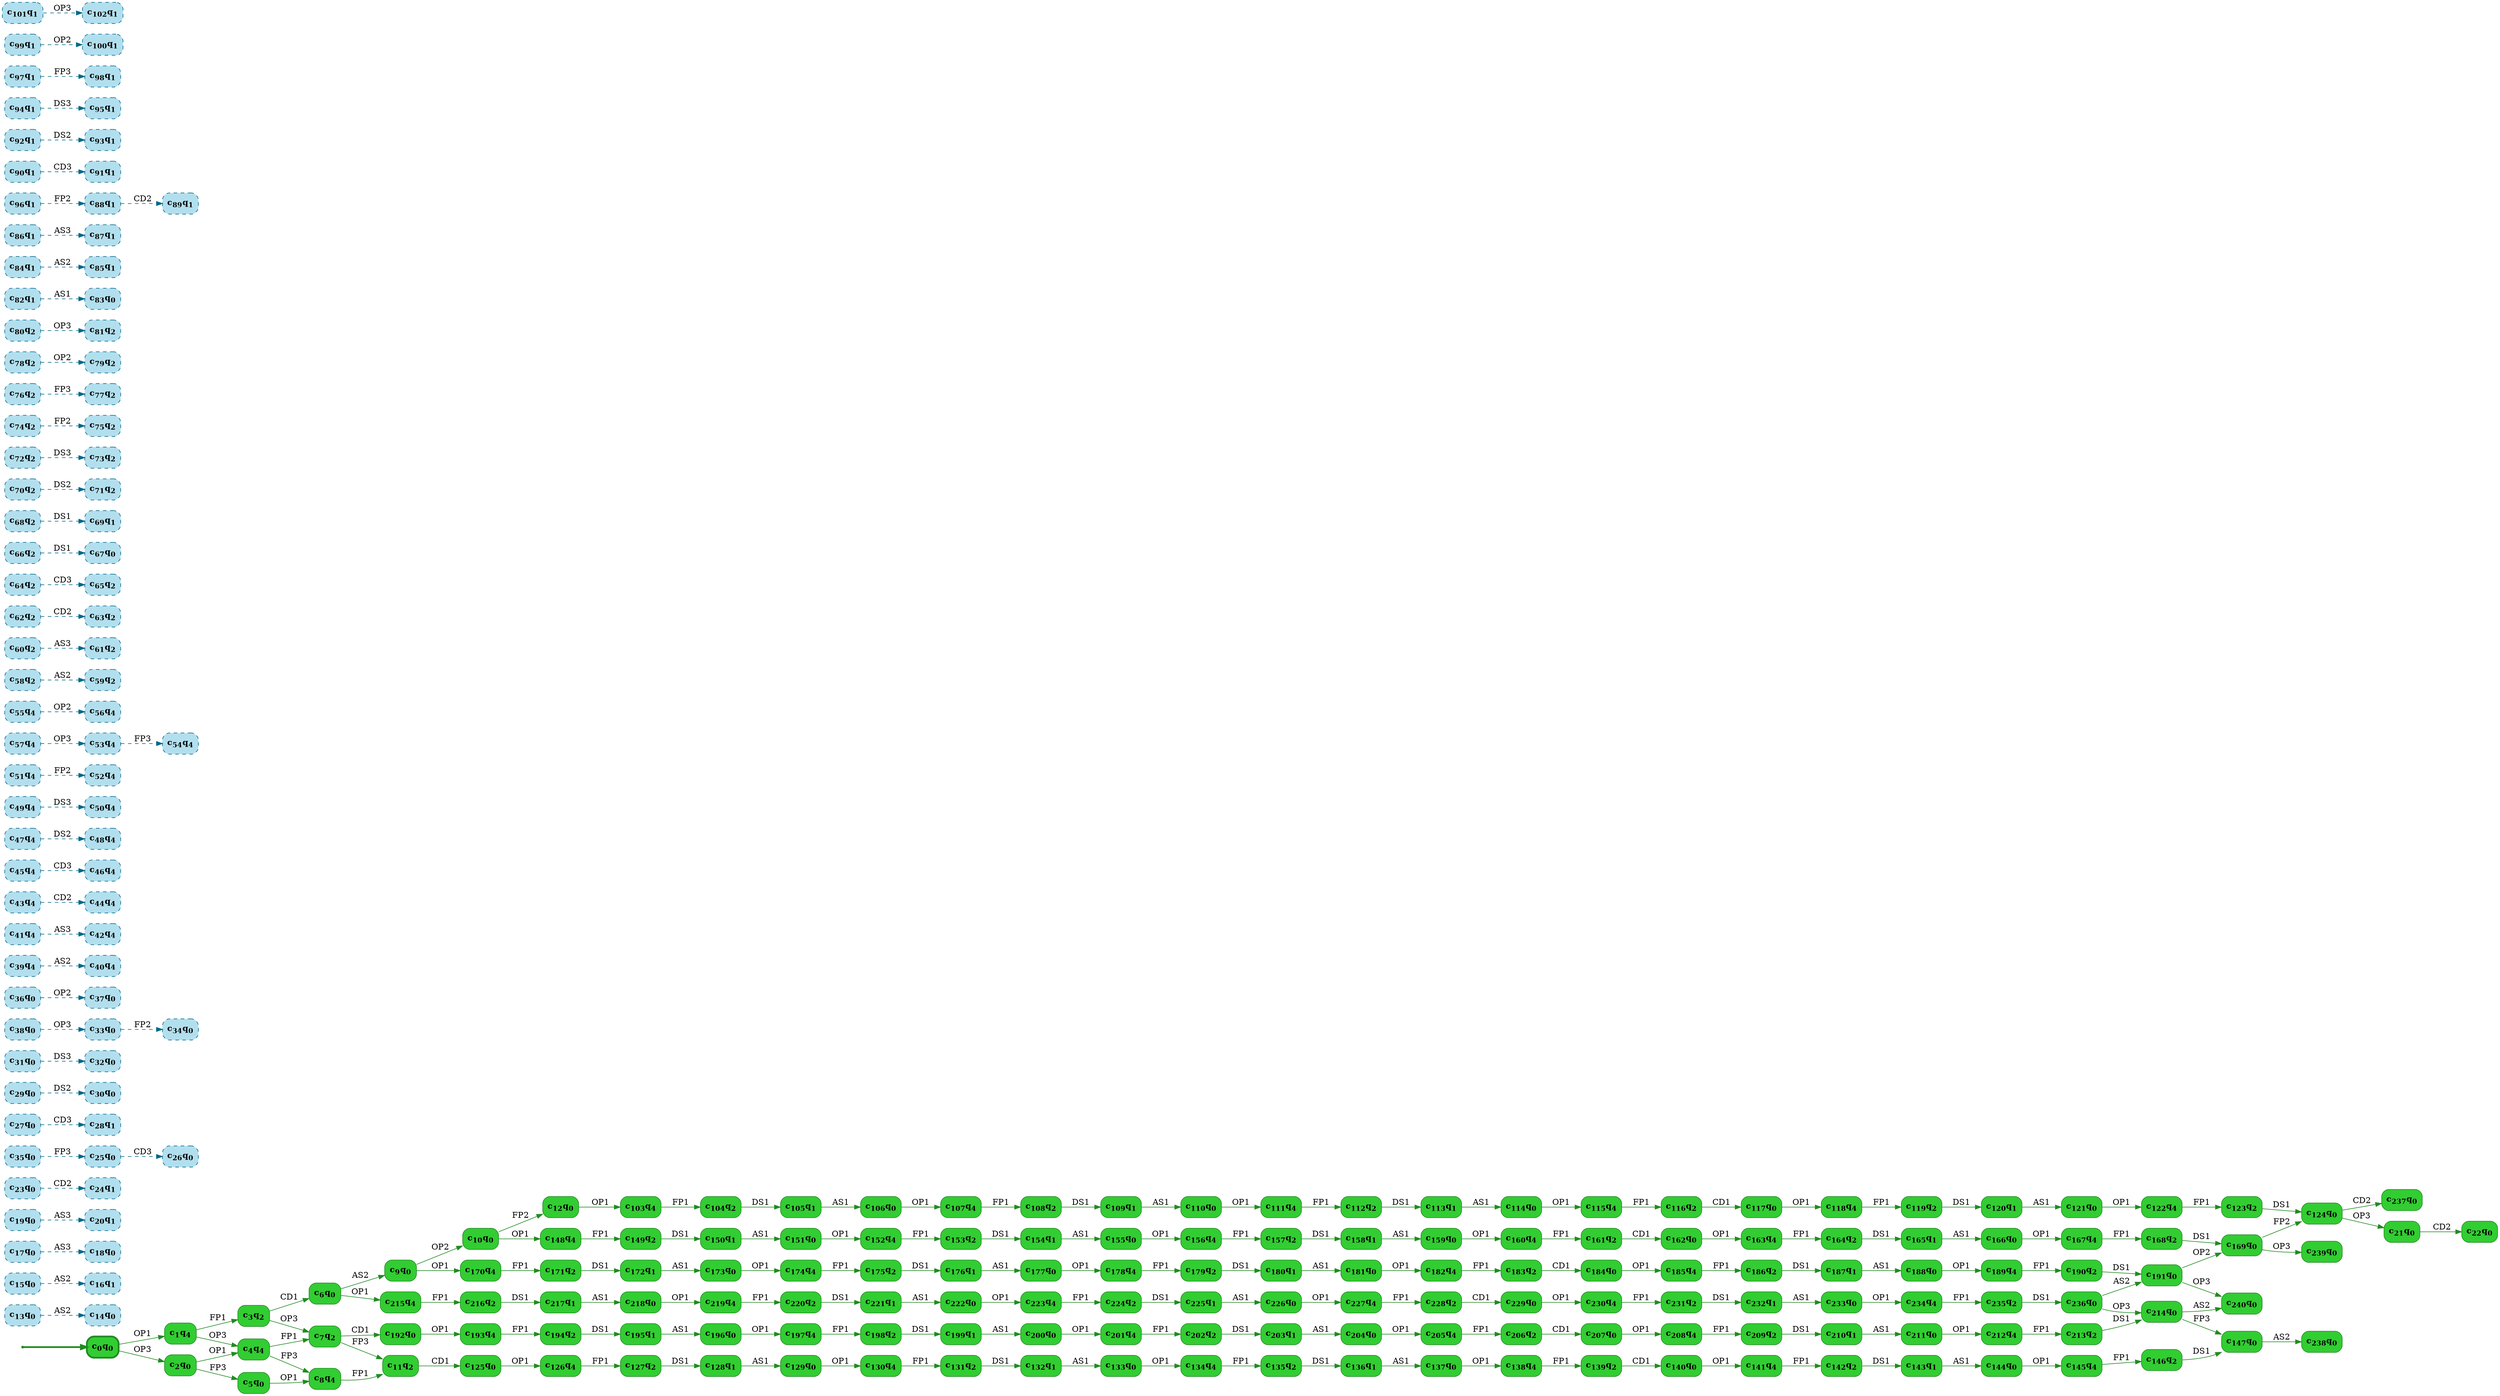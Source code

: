 digraph g {

	rankdir="LR"

	__invisible__[shape="point", color="forestgreen"]
	c0q0[label=<<b>c<sub>0</sub>q<sub>0</sub></b>>, shape="box", style="rounded, filled", fillcolor="limegreen", color="forestgreen", penwidth=3] // Initial
	c1q4[label=<<b>c<sub>1</sub>q<sub>4</sub></b>>, shape="box", style="rounded, filled", fillcolor="limegreen", color="forestgreen"]
	c3q2[label=<<b>c<sub>3</sub>q<sub>2</sub></b>>, shape="box", style="rounded, filled", fillcolor="limegreen", color="forestgreen"]
	c6q0[label=<<b>c<sub>6</sub>q<sub>0</sub></b>>, shape="box", style="rounded, filled", fillcolor="limegreen", color="forestgreen"]
	c9q0[label=<<b>c<sub>9</sub>q<sub>0</sub></b>>, shape="box", style="rounded, filled", fillcolor="limegreen", color="forestgreen"]
	c10q0[label=<<b>c<sub>10</sub>q<sub>0</sub></b>>, shape="box", style="rounded, filled", fillcolor="limegreen", color="forestgreen"]
	c12q0[label=<<b>c<sub>12</sub>q<sub>0</sub></b>>, shape="box", style="rounded, filled", fillcolor="limegreen", color="forestgreen"]
	c103q4[label=<<b>c<sub>103</sub>q<sub>4</sub></b>>, shape="box", style="rounded, filled", fillcolor="limegreen", color="forestgreen"]
	c104q2[label=<<b>c<sub>104</sub>q<sub>2</sub></b>>, shape="box", style="rounded, filled", fillcolor="limegreen", color="forestgreen"]
	c105q1[label=<<b>c<sub>105</sub>q<sub>1</sub></b>>, shape="box", style="rounded, filled", fillcolor="limegreen", color="forestgreen"]
	c106q0[label=<<b>c<sub>106</sub>q<sub>0</sub></b>>, shape="box", style="rounded, filled", fillcolor="limegreen", color="forestgreen"]
	c107q4[label=<<b>c<sub>107</sub>q<sub>4</sub></b>>, shape="box", style="rounded, filled", fillcolor="limegreen", color="forestgreen"]
	c108q2[label=<<b>c<sub>108</sub>q<sub>2</sub></b>>, shape="box", style="rounded, filled", fillcolor="limegreen", color="forestgreen"]
	c109q1[label=<<b>c<sub>109</sub>q<sub>1</sub></b>>, shape="box", style="rounded, filled", fillcolor="limegreen", color="forestgreen"]
	c110q0[label=<<b>c<sub>110</sub>q<sub>0</sub></b>>, shape="box", style="rounded, filled", fillcolor="limegreen", color="forestgreen"]
	c111q4[label=<<b>c<sub>111</sub>q<sub>4</sub></b>>, shape="box", style="rounded, filled", fillcolor="limegreen", color="forestgreen"]
	c112q2[label=<<b>c<sub>112</sub>q<sub>2</sub></b>>, shape="box", style="rounded, filled", fillcolor="limegreen", color="forestgreen"]
	c113q1[label=<<b>c<sub>113</sub>q<sub>1</sub></b>>, shape="box", style="rounded, filled", fillcolor="limegreen", color="forestgreen"]
	c114q0[label=<<b>c<sub>114</sub>q<sub>0</sub></b>>, shape="box", style="rounded, filled", fillcolor="limegreen", color="forestgreen"]
	c115q4[label=<<b>c<sub>115</sub>q<sub>4</sub></b>>, shape="box", style="rounded, filled", fillcolor="limegreen", color="forestgreen"]
	c116q2[label=<<b>c<sub>116</sub>q<sub>2</sub></b>>, shape="box", style="rounded, filled", fillcolor="limegreen", color="forestgreen"]
	c117q0[label=<<b>c<sub>117</sub>q<sub>0</sub></b>>, shape="box", style="rounded, filled", fillcolor="limegreen", color="forestgreen"]
	c118q4[label=<<b>c<sub>118</sub>q<sub>4</sub></b>>, shape="box", style="rounded, filled", fillcolor="limegreen", color="forestgreen"]
	c119q2[label=<<b>c<sub>119</sub>q<sub>2</sub></b>>, shape="box", style="rounded, filled", fillcolor="limegreen", color="forestgreen"]
	c120q1[label=<<b>c<sub>120</sub>q<sub>1</sub></b>>, shape="box", style="rounded, filled", fillcolor="limegreen", color="forestgreen"]
	c121q0[label=<<b>c<sub>121</sub>q<sub>0</sub></b>>, shape="box", style="rounded, filled", fillcolor="limegreen", color="forestgreen"]
	c122q4[label=<<b>c<sub>122</sub>q<sub>4</sub></b>>, shape="box", style="rounded, filled", fillcolor="limegreen", color="forestgreen"]
	c123q2[label=<<b>c<sub>123</sub>q<sub>2</sub></b>>, shape="box", style="rounded, filled", fillcolor="limegreen", color="forestgreen"]
	c124q0[label=<<b>c<sub>124</sub>q<sub>0</sub></b>>, shape="box", style="rounded, filled", fillcolor="limegreen", color="forestgreen"]
	c237q0[label=<<b>c<sub>237</sub>q<sub>0</sub></b>>, shape="box", style="rounded, filled", fillcolor="limegreen", color="forestgreen"]
	c21q0[label=<<b>c<sub>21</sub>q<sub>0</sub></b>>, shape="box", style="rounded, filled", fillcolor="limegreen", color="forestgreen"]
	c22q0[label=<<b>c<sub>22</sub>q<sub>0</sub></b>>, shape="box", style="rounded, filled", fillcolor="limegreen", color="forestgreen"]
	c148q4[label=<<b>c<sub>148</sub>q<sub>4</sub></b>>, shape="box", style="rounded, filled", fillcolor="limegreen", color="forestgreen"]
	c149q2[label=<<b>c<sub>149</sub>q<sub>2</sub></b>>, shape="box", style="rounded, filled", fillcolor="limegreen", color="forestgreen"]
	c150q1[label=<<b>c<sub>150</sub>q<sub>1</sub></b>>, shape="box", style="rounded, filled", fillcolor="limegreen", color="forestgreen"]
	c151q0[label=<<b>c<sub>151</sub>q<sub>0</sub></b>>, shape="box", style="rounded, filled", fillcolor="limegreen", color="forestgreen"]
	c152q4[label=<<b>c<sub>152</sub>q<sub>4</sub></b>>, shape="box", style="rounded, filled", fillcolor="limegreen", color="forestgreen"]
	c153q2[label=<<b>c<sub>153</sub>q<sub>2</sub></b>>, shape="box", style="rounded, filled", fillcolor="limegreen", color="forestgreen"]
	c154q1[label=<<b>c<sub>154</sub>q<sub>1</sub></b>>, shape="box", style="rounded, filled", fillcolor="limegreen", color="forestgreen"]
	c155q0[label=<<b>c<sub>155</sub>q<sub>0</sub></b>>, shape="box", style="rounded, filled", fillcolor="limegreen", color="forestgreen"]
	c156q4[label=<<b>c<sub>156</sub>q<sub>4</sub></b>>, shape="box", style="rounded, filled", fillcolor="limegreen", color="forestgreen"]
	c157q2[label=<<b>c<sub>157</sub>q<sub>2</sub></b>>, shape="box", style="rounded, filled", fillcolor="limegreen", color="forestgreen"]
	c158q1[label=<<b>c<sub>158</sub>q<sub>1</sub></b>>, shape="box", style="rounded, filled", fillcolor="limegreen", color="forestgreen"]
	c159q0[label=<<b>c<sub>159</sub>q<sub>0</sub></b>>, shape="box", style="rounded, filled", fillcolor="limegreen", color="forestgreen"]
	c160q4[label=<<b>c<sub>160</sub>q<sub>4</sub></b>>, shape="box", style="rounded, filled", fillcolor="limegreen", color="forestgreen"]
	c161q2[label=<<b>c<sub>161</sub>q<sub>2</sub></b>>, shape="box", style="rounded, filled", fillcolor="limegreen", color="forestgreen"]
	c162q0[label=<<b>c<sub>162</sub>q<sub>0</sub></b>>, shape="box", style="rounded, filled", fillcolor="limegreen", color="forestgreen"]
	c163q4[label=<<b>c<sub>163</sub>q<sub>4</sub></b>>, shape="box", style="rounded, filled", fillcolor="limegreen", color="forestgreen"]
	c164q2[label=<<b>c<sub>164</sub>q<sub>2</sub></b>>, shape="box", style="rounded, filled", fillcolor="limegreen", color="forestgreen"]
	c165q1[label=<<b>c<sub>165</sub>q<sub>1</sub></b>>, shape="box", style="rounded, filled", fillcolor="limegreen", color="forestgreen"]
	c166q0[label=<<b>c<sub>166</sub>q<sub>0</sub></b>>, shape="box", style="rounded, filled", fillcolor="limegreen", color="forestgreen"]
	c167q4[label=<<b>c<sub>167</sub>q<sub>4</sub></b>>, shape="box", style="rounded, filled", fillcolor="limegreen", color="forestgreen"]
	c168q2[label=<<b>c<sub>168</sub>q<sub>2</sub></b>>, shape="box", style="rounded, filled", fillcolor="limegreen", color="forestgreen"]
	c169q0[label=<<b>c<sub>169</sub>q<sub>0</sub></b>>, shape="box", style="rounded, filled", fillcolor="limegreen", color="forestgreen"]
	c239q0[label=<<b>c<sub>239</sub>q<sub>0</sub></b>>, shape="box", style="rounded, filled", fillcolor="limegreen", color="forestgreen"]
	c170q4[label=<<b>c<sub>170</sub>q<sub>4</sub></b>>, shape="box", style="rounded, filled", fillcolor="limegreen", color="forestgreen"]
	c171q2[label=<<b>c<sub>171</sub>q<sub>2</sub></b>>, shape="box", style="rounded, filled", fillcolor="limegreen", color="forestgreen"]
	c172q1[label=<<b>c<sub>172</sub>q<sub>1</sub></b>>, shape="box", style="rounded, filled", fillcolor="limegreen", color="forestgreen"]
	c173q0[label=<<b>c<sub>173</sub>q<sub>0</sub></b>>, shape="box", style="rounded, filled", fillcolor="limegreen", color="forestgreen"]
	c174q4[label=<<b>c<sub>174</sub>q<sub>4</sub></b>>, shape="box", style="rounded, filled", fillcolor="limegreen", color="forestgreen"]
	c175q2[label=<<b>c<sub>175</sub>q<sub>2</sub></b>>, shape="box", style="rounded, filled", fillcolor="limegreen", color="forestgreen"]
	c176q1[label=<<b>c<sub>176</sub>q<sub>1</sub></b>>, shape="box", style="rounded, filled", fillcolor="limegreen", color="forestgreen"]
	c177q0[label=<<b>c<sub>177</sub>q<sub>0</sub></b>>, shape="box", style="rounded, filled", fillcolor="limegreen", color="forestgreen"]
	c178q4[label=<<b>c<sub>178</sub>q<sub>4</sub></b>>, shape="box", style="rounded, filled", fillcolor="limegreen", color="forestgreen"]
	c179q2[label=<<b>c<sub>179</sub>q<sub>2</sub></b>>, shape="box", style="rounded, filled", fillcolor="limegreen", color="forestgreen"]
	c180q1[label=<<b>c<sub>180</sub>q<sub>1</sub></b>>, shape="box", style="rounded, filled", fillcolor="limegreen", color="forestgreen"]
	c181q0[label=<<b>c<sub>181</sub>q<sub>0</sub></b>>, shape="box", style="rounded, filled", fillcolor="limegreen", color="forestgreen"]
	c182q4[label=<<b>c<sub>182</sub>q<sub>4</sub></b>>, shape="box", style="rounded, filled", fillcolor="limegreen", color="forestgreen"]
	c183q2[label=<<b>c<sub>183</sub>q<sub>2</sub></b>>, shape="box", style="rounded, filled", fillcolor="limegreen", color="forestgreen"]
	c184q0[label=<<b>c<sub>184</sub>q<sub>0</sub></b>>, shape="box", style="rounded, filled", fillcolor="limegreen", color="forestgreen"]
	c185q4[label=<<b>c<sub>185</sub>q<sub>4</sub></b>>, shape="box", style="rounded, filled", fillcolor="limegreen", color="forestgreen"]
	c186q2[label=<<b>c<sub>186</sub>q<sub>2</sub></b>>, shape="box", style="rounded, filled", fillcolor="limegreen", color="forestgreen"]
	c187q1[label=<<b>c<sub>187</sub>q<sub>1</sub></b>>, shape="box", style="rounded, filled", fillcolor="limegreen", color="forestgreen"]
	c188q0[label=<<b>c<sub>188</sub>q<sub>0</sub></b>>, shape="box", style="rounded, filled", fillcolor="limegreen", color="forestgreen"]
	c189q4[label=<<b>c<sub>189</sub>q<sub>4</sub></b>>, shape="box", style="rounded, filled", fillcolor="limegreen", color="forestgreen"]
	c190q2[label=<<b>c<sub>190</sub>q<sub>2</sub></b>>, shape="box", style="rounded, filled", fillcolor="limegreen", color="forestgreen"]
	c191q0[label=<<b>c<sub>191</sub>q<sub>0</sub></b>>, shape="box", style="rounded, filled", fillcolor="limegreen", color="forestgreen"]
	c240q0[label=<<b>c<sub>240</sub>q<sub>0</sub></b>>, shape="box", style="rounded, filled", fillcolor="limegreen", color="forestgreen"]
	c215q4[label=<<b>c<sub>215</sub>q<sub>4</sub></b>>, shape="box", style="rounded, filled", fillcolor="limegreen", color="forestgreen"]
	c216q2[label=<<b>c<sub>216</sub>q<sub>2</sub></b>>, shape="box", style="rounded, filled", fillcolor="limegreen", color="forestgreen"]
	c217q1[label=<<b>c<sub>217</sub>q<sub>1</sub></b>>, shape="box", style="rounded, filled", fillcolor="limegreen", color="forestgreen"]
	c218q0[label=<<b>c<sub>218</sub>q<sub>0</sub></b>>, shape="box", style="rounded, filled", fillcolor="limegreen", color="forestgreen"]
	c219q4[label=<<b>c<sub>219</sub>q<sub>4</sub></b>>, shape="box", style="rounded, filled", fillcolor="limegreen", color="forestgreen"]
	c220q2[label=<<b>c<sub>220</sub>q<sub>2</sub></b>>, shape="box", style="rounded, filled", fillcolor="limegreen", color="forestgreen"]
	c221q1[label=<<b>c<sub>221</sub>q<sub>1</sub></b>>, shape="box", style="rounded, filled", fillcolor="limegreen", color="forestgreen"]
	c222q0[label=<<b>c<sub>222</sub>q<sub>0</sub></b>>, shape="box", style="rounded, filled", fillcolor="limegreen", color="forestgreen"]
	c223q4[label=<<b>c<sub>223</sub>q<sub>4</sub></b>>, shape="box", style="rounded, filled", fillcolor="limegreen", color="forestgreen"]
	c224q2[label=<<b>c<sub>224</sub>q<sub>2</sub></b>>, shape="box", style="rounded, filled", fillcolor="limegreen", color="forestgreen"]
	c225q1[label=<<b>c<sub>225</sub>q<sub>1</sub></b>>, shape="box", style="rounded, filled", fillcolor="limegreen", color="forestgreen"]
	c226q0[label=<<b>c<sub>226</sub>q<sub>0</sub></b>>, shape="box", style="rounded, filled", fillcolor="limegreen", color="forestgreen"]
	c227q4[label=<<b>c<sub>227</sub>q<sub>4</sub></b>>, shape="box", style="rounded, filled", fillcolor="limegreen", color="forestgreen"]
	c228q2[label=<<b>c<sub>228</sub>q<sub>2</sub></b>>, shape="box", style="rounded, filled", fillcolor="limegreen", color="forestgreen"]
	c229q0[label=<<b>c<sub>229</sub>q<sub>0</sub></b>>, shape="box", style="rounded, filled", fillcolor="limegreen", color="forestgreen"]
	c230q4[label=<<b>c<sub>230</sub>q<sub>4</sub></b>>, shape="box", style="rounded, filled", fillcolor="limegreen", color="forestgreen"]
	c231q2[label=<<b>c<sub>231</sub>q<sub>2</sub></b>>, shape="box", style="rounded, filled", fillcolor="limegreen", color="forestgreen"]
	c232q1[label=<<b>c<sub>232</sub>q<sub>1</sub></b>>, shape="box", style="rounded, filled", fillcolor="limegreen", color="forestgreen"]
	c233q0[label=<<b>c<sub>233</sub>q<sub>0</sub></b>>, shape="box", style="rounded, filled", fillcolor="limegreen", color="forestgreen"]
	c234q4[label=<<b>c<sub>234</sub>q<sub>4</sub></b>>, shape="box", style="rounded, filled", fillcolor="limegreen", color="forestgreen"]
	c235q2[label=<<b>c<sub>235</sub>q<sub>2</sub></b>>, shape="box", style="rounded, filled", fillcolor="limegreen", color="forestgreen"]
	c236q0[label=<<b>c<sub>236</sub>q<sub>0</sub></b>>, shape="box", style="rounded, filled", fillcolor="limegreen", color="forestgreen"]
	c214q0[label=<<b>c<sub>214</sub>q<sub>0</sub></b>>, shape="box", style="rounded, filled", fillcolor="limegreen", color="forestgreen"]
	c147q0[label=<<b>c<sub>147</sub>q<sub>0</sub></b>>, shape="box", style="rounded, filled", fillcolor="limegreen", color="forestgreen"]
	c238q0[label=<<b>c<sub>238</sub>q<sub>0</sub></b>>, shape="box", style="rounded, filled", fillcolor="limegreen", color="forestgreen"]
	c7q2[label=<<b>c<sub>7</sub>q<sub>2</sub></b>>, shape="box", style="rounded, filled", fillcolor="limegreen", color="forestgreen"]
	c11q2[label=<<b>c<sub>11</sub>q<sub>2</sub></b>>, shape="box", style="rounded, filled", fillcolor="limegreen", color="forestgreen"]
	c125q0[label=<<b>c<sub>125</sub>q<sub>0</sub></b>>, shape="box", style="rounded, filled", fillcolor="limegreen", color="forestgreen"]
	c126q4[label=<<b>c<sub>126</sub>q<sub>4</sub></b>>, shape="box", style="rounded, filled", fillcolor="limegreen", color="forestgreen"]
	c127q2[label=<<b>c<sub>127</sub>q<sub>2</sub></b>>, shape="box", style="rounded, filled", fillcolor="limegreen", color="forestgreen"]
	c128q1[label=<<b>c<sub>128</sub>q<sub>1</sub></b>>, shape="box", style="rounded, filled", fillcolor="limegreen", color="forestgreen"]
	c129q0[label=<<b>c<sub>129</sub>q<sub>0</sub></b>>, shape="box", style="rounded, filled", fillcolor="limegreen", color="forestgreen"]
	c130q4[label=<<b>c<sub>130</sub>q<sub>4</sub></b>>, shape="box", style="rounded, filled", fillcolor="limegreen", color="forestgreen"]
	c131q2[label=<<b>c<sub>131</sub>q<sub>2</sub></b>>, shape="box", style="rounded, filled", fillcolor="limegreen", color="forestgreen"]
	c132q1[label=<<b>c<sub>132</sub>q<sub>1</sub></b>>, shape="box", style="rounded, filled", fillcolor="limegreen", color="forestgreen"]
	c133q0[label=<<b>c<sub>133</sub>q<sub>0</sub></b>>, shape="box", style="rounded, filled", fillcolor="limegreen", color="forestgreen"]
	c134q4[label=<<b>c<sub>134</sub>q<sub>4</sub></b>>, shape="box", style="rounded, filled", fillcolor="limegreen", color="forestgreen"]
	c135q2[label=<<b>c<sub>135</sub>q<sub>2</sub></b>>, shape="box", style="rounded, filled", fillcolor="limegreen", color="forestgreen"]
	c136q1[label=<<b>c<sub>136</sub>q<sub>1</sub></b>>, shape="box", style="rounded, filled", fillcolor="limegreen", color="forestgreen"]
	c137q0[label=<<b>c<sub>137</sub>q<sub>0</sub></b>>, shape="box", style="rounded, filled", fillcolor="limegreen", color="forestgreen"]
	c138q4[label=<<b>c<sub>138</sub>q<sub>4</sub></b>>, shape="box", style="rounded, filled", fillcolor="limegreen", color="forestgreen"]
	c139q2[label=<<b>c<sub>139</sub>q<sub>2</sub></b>>, shape="box", style="rounded, filled", fillcolor="limegreen", color="forestgreen"]
	c140q0[label=<<b>c<sub>140</sub>q<sub>0</sub></b>>, shape="box", style="rounded, filled", fillcolor="limegreen", color="forestgreen"]
	c141q4[label=<<b>c<sub>141</sub>q<sub>4</sub></b>>, shape="box", style="rounded, filled", fillcolor="limegreen", color="forestgreen"]
	c142q2[label=<<b>c<sub>142</sub>q<sub>2</sub></b>>, shape="box", style="rounded, filled", fillcolor="limegreen", color="forestgreen"]
	c143q1[label=<<b>c<sub>143</sub>q<sub>1</sub></b>>, shape="box", style="rounded, filled", fillcolor="limegreen", color="forestgreen"]
	c144q0[label=<<b>c<sub>144</sub>q<sub>0</sub></b>>, shape="box", style="rounded, filled", fillcolor="limegreen", color="forestgreen"]
	c145q4[label=<<b>c<sub>145</sub>q<sub>4</sub></b>>, shape="box", style="rounded, filled", fillcolor="limegreen", color="forestgreen"]
	c146q2[label=<<b>c<sub>146</sub>q<sub>2</sub></b>>, shape="box", style="rounded, filled", fillcolor="limegreen", color="forestgreen"]
	c192q0[label=<<b>c<sub>192</sub>q<sub>0</sub></b>>, shape="box", style="rounded, filled", fillcolor="limegreen", color="forestgreen"]
	c193q4[label=<<b>c<sub>193</sub>q<sub>4</sub></b>>, shape="box", style="rounded, filled", fillcolor="limegreen", color="forestgreen"]
	c194q2[label=<<b>c<sub>194</sub>q<sub>2</sub></b>>, shape="box", style="rounded, filled", fillcolor="limegreen", color="forestgreen"]
	c195q1[label=<<b>c<sub>195</sub>q<sub>1</sub></b>>, shape="box", style="rounded, filled", fillcolor="limegreen", color="forestgreen"]
	c196q0[label=<<b>c<sub>196</sub>q<sub>0</sub></b>>, shape="box", style="rounded, filled", fillcolor="limegreen", color="forestgreen"]
	c197q4[label=<<b>c<sub>197</sub>q<sub>4</sub></b>>, shape="box", style="rounded, filled", fillcolor="limegreen", color="forestgreen"]
	c198q2[label=<<b>c<sub>198</sub>q<sub>2</sub></b>>, shape="box", style="rounded, filled", fillcolor="limegreen", color="forestgreen"]
	c199q1[label=<<b>c<sub>199</sub>q<sub>1</sub></b>>, shape="box", style="rounded, filled", fillcolor="limegreen", color="forestgreen"]
	c200q0[label=<<b>c<sub>200</sub>q<sub>0</sub></b>>, shape="box", style="rounded, filled", fillcolor="limegreen", color="forestgreen"]
	c201q4[label=<<b>c<sub>201</sub>q<sub>4</sub></b>>, shape="box", style="rounded, filled", fillcolor="limegreen", color="forestgreen"]
	c202q2[label=<<b>c<sub>202</sub>q<sub>2</sub></b>>, shape="box", style="rounded, filled", fillcolor="limegreen", color="forestgreen"]
	c203q1[label=<<b>c<sub>203</sub>q<sub>1</sub></b>>, shape="box", style="rounded, filled", fillcolor="limegreen", color="forestgreen"]
	c204q0[label=<<b>c<sub>204</sub>q<sub>0</sub></b>>, shape="box", style="rounded, filled", fillcolor="limegreen", color="forestgreen"]
	c205q4[label=<<b>c<sub>205</sub>q<sub>4</sub></b>>, shape="box", style="rounded, filled", fillcolor="limegreen", color="forestgreen"]
	c206q2[label=<<b>c<sub>206</sub>q<sub>2</sub></b>>, shape="box", style="rounded, filled", fillcolor="limegreen", color="forestgreen"]
	c207q0[label=<<b>c<sub>207</sub>q<sub>0</sub></b>>, shape="box", style="rounded, filled", fillcolor="limegreen", color="forestgreen"]
	c208q4[label=<<b>c<sub>208</sub>q<sub>4</sub></b>>, shape="box", style="rounded, filled", fillcolor="limegreen", color="forestgreen"]
	c209q2[label=<<b>c<sub>209</sub>q<sub>2</sub></b>>, shape="box", style="rounded, filled", fillcolor="limegreen", color="forestgreen"]
	c210q1[label=<<b>c<sub>210</sub>q<sub>1</sub></b>>, shape="box", style="rounded, filled", fillcolor="limegreen", color="forestgreen"]
	c211q0[label=<<b>c<sub>211</sub>q<sub>0</sub></b>>, shape="box", style="rounded, filled", fillcolor="limegreen", color="forestgreen"]
	c212q4[label=<<b>c<sub>212</sub>q<sub>4</sub></b>>, shape="box", style="rounded, filled", fillcolor="limegreen", color="forestgreen"]
	c213q2[label=<<b>c<sub>213</sub>q<sub>2</sub></b>>, shape="box", style="rounded, filled", fillcolor="limegreen", color="forestgreen"]
	c4q4[label=<<b>c<sub>4</sub>q<sub>4</sub></b>>, shape="box", style="rounded, filled", fillcolor="limegreen", color="forestgreen"]
	c8q4[label=<<b>c<sub>8</sub>q<sub>4</sub></b>>, shape="box", style="rounded, filled", fillcolor="limegreen", color="forestgreen"]
	c2q0[label=<<b>c<sub>2</sub>q<sub>0</sub></b>>, shape="box", style="rounded, filled", fillcolor="limegreen", color="forestgreen"]
	c5q0[label=<<b>c<sub>5</sub>q<sub>0</sub></b>>, shape="box", style="rounded, filled", fillcolor="limegreen", color="forestgreen"]
	c13q0[label=<<b>c<sub>13</sub>q<sub>0</sub></b>>, shape="box", style="rounded, filled, dashed", fillcolor="lightblue2", color="deepskyblue4"]
	c14q0[label=<<b>c<sub>14</sub>q<sub>0</sub></b>>, shape="box", style="rounded, filled, dashed", fillcolor="lightblue2", color="deepskyblue4"]
	c15q0[label=<<b>c<sub>15</sub>q<sub>0</sub></b>>, shape="box", style="rounded, filled, dashed", fillcolor="lightblue2", color="deepskyblue4"]
	c16q1[label=<<b>c<sub>16</sub>q<sub>1</sub></b>>, shape="box", style="rounded, filled, dashed", fillcolor="lightblue2", color="deepskyblue4"]
	c17q0[label=<<b>c<sub>17</sub>q<sub>0</sub></b>>, shape="box", style="rounded, filled, dashed", fillcolor="lightblue2", color="deepskyblue4"]
	c18q0[label=<<b>c<sub>18</sub>q<sub>0</sub></b>>, shape="box", style="rounded, filled, dashed", fillcolor="lightblue2", color="deepskyblue4"]
	c19q0[label=<<b>c<sub>19</sub>q<sub>0</sub></b>>, shape="box", style="rounded, filled, dashed", fillcolor="lightblue2", color="deepskyblue4"]
	c20q1[label=<<b>c<sub>20</sub>q<sub>1</sub></b>>, shape="box", style="rounded, filled, dashed", fillcolor="lightblue2", color="deepskyblue4"]
	c23q0[label=<<b>c<sub>23</sub>q<sub>0</sub></b>>, shape="box", style="rounded, filled, dashed", fillcolor="lightblue2", color="deepskyblue4"]
	c24q1[label=<<b>c<sub>24</sub>q<sub>1</sub></b>>, shape="box", style="rounded, filled, dashed", fillcolor="lightblue2", color="deepskyblue4"]
	c25q0[label=<<b>c<sub>25</sub>q<sub>0</sub></b>>, shape="box", style="rounded, filled, dashed", fillcolor="lightblue2", color="deepskyblue4"]
	c26q0[label=<<b>c<sub>26</sub>q<sub>0</sub></b>>, shape="box", style="rounded, filled, dashed", fillcolor="lightblue2", color="deepskyblue4"]
	c27q0[label=<<b>c<sub>27</sub>q<sub>0</sub></b>>, shape="box", style="rounded, filled, dashed", fillcolor="lightblue2", color="deepskyblue4"]
	c28q1[label=<<b>c<sub>28</sub>q<sub>1</sub></b>>, shape="box", style="rounded, filled, dashed", fillcolor="lightblue2", color="deepskyblue4"]
	c29q0[label=<<b>c<sub>29</sub>q<sub>0</sub></b>>, shape="box", style="rounded, filled, dashed", fillcolor="lightblue2", color="deepskyblue4"]
	c30q0[label=<<b>c<sub>30</sub>q<sub>0</sub></b>>, shape="box", style="rounded, filled, dashed", fillcolor="lightblue2", color="deepskyblue4"]
	c31q0[label=<<b>c<sub>31</sub>q<sub>0</sub></b>>, shape="box", style="rounded, filled, dashed", fillcolor="lightblue2", color="deepskyblue4"]
	c32q0[label=<<b>c<sub>32</sub>q<sub>0</sub></b>>, shape="box", style="rounded, filled, dashed", fillcolor="lightblue2", color="deepskyblue4"]
	c33q0[label=<<b>c<sub>33</sub>q<sub>0</sub></b>>, shape="box", style="rounded, filled, dashed", fillcolor="lightblue2", color="deepskyblue4"]
	c34q0[label=<<b>c<sub>34</sub>q<sub>0</sub></b>>, shape="box", style="rounded, filled, dashed", fillcolor="lightblue2", color="deepskyblue4"]
	c35q0[label=<<b>c<sub>35</sub>q<sub>0</sub></b>>, shape="box", style="rounded, filled, dashed", fillcolor="lightblue2", color="deepskyblue4"]
	c36q0[label=<<b>c<sub>36</sub>q<sub>0</sub></b>>, shape="box", style="rounded, filled, dashed", fillcolor="lightblue2", color="deepskyblue4"]
	c37q0[label=<<b>c<sub>37</sub>q<sub>0</sub></b>>, shape="box", style="rounded, filled, dashed", fillcolor="lightblue2", color="deepskyblue4"]
	c38q0[label=<<b>c<sub>38</sub>q<sub>0</sub></b>>, shape="box", style="rounded, filled, dashed", fillcolor="lightblue2", color="deepskyblue4"]
	c39q4[label=<<b>c<sub>39</sub>q<sub>4</sub></b>>, shape="box", style="rounded, filled, dashed", fillcolor="lightblue2", color="deepskyblue4"]
	c40q4[label=<<b>c<sub>40</sub>q<sub>4</sub></b>>, shape="box", style="rounded, filled, dashed", fillcolor="lightblue2", color="deepskyblue4"]
	c41q4[label=<<b>c<sub>41</sub>q<sub>4</sub></b>>, shape="box", style="rounded, filled, dashed", fillcolor="lightblue2", color="deepskyblue4"]
	c42q4[label=<<b>c<sub>42</sub>q<sub>4</sub></b>>, shape="box", style="rounded, filled, dashed", fillcolor="lightblue2", color="deepskyblue4"]
	c43q4[label=<<b>c<sub>43</sub>q<sub>4</sub></b>>, shape="box", style="rounded, filled, dashed", fillcolor="lightblue2", color="deepskyblue4"]
	c44q4[label=<<b>c<sub>44</sub>q<sub>4</sub></b>>, shape="box", style="rounded, filled, dashed", fillcolor="lightblue2", color="deepskyblue4"]
	c45q4[label=<<b>c<sub>45</sub>q<sub>4</sub></b>>, shape="box", style="rounded, filled, dashed", fillcolor="lightblue2", color="deepskyblue4"]
	c46q4[label=<<b>c<sub>46</sub>q<sub>4</sub></b>>, shape="box", style="rounded, filled, dashed", fillcolor="lightblue2", color="deepskyblue4"]
	c47q4[label=<<b>c<sub>47</sub>q<sub>4</sub></b>>, shape="box", style="rounded, filled, dashed", fillcolor="lightblue2", color="deepskyblue4"]
	c48q4[label=<<b>c<sub>48</sub>q<sub>4</sub></b>>, shape="box", style="rounded, filled, dashed", fillcolor="lightblue2", color="deepskyblue4"]
	c49q4[label=<<b>c<sub>49</sub>q<sub>4</sub></b>>, shape="box", style="rounded, filled, dashed", fillcolor="lightblue2", color="deepskyblue4"]
	c50q4[label=<<b>c<sub>50</sub>q<sub>4</sub></b>>, shape="box", style="rounded, filled, dashed", fillcolor="lightblue2", color="deepskyblue4"]
	c51q4[label=<<b>c<sub>51</sub>q<sub>4</sub></b>>, shape="box", style="rounded, filled, dashed", fillcolor="lightblue2", color="deepskyblue4"]
	c52q4[label=<<b>c<sub>52</sub>q<sub>4</sub></b>>, shape="box", style="rounded, filled, dashed", fillcolor="lightblue2", color="deepskyblue4"]
	c53q4[label=<<b>c<sub>53</sub>q<sub>4</sub></b>>, shape="box", style="rounded, filled, dashed", fillcolor="lightblue2", color="deepskyblue4"]
	c54q4[label=<<b>c<sub>54</sub>q<sub>4</sub></b>>, shape="box", style="rounded, filled, dashed", fillcolor="lightblue2", color="deepskyblue4"]
	c55q4[label=<<b>c<sub>55</sub>q<sub>4</sub></b>>, shape="box", style="rounded, filled, dashed", fillcolor="lightblue2", color="deepskyblue4"]
	c56q4[label=<<b>c<sub>56</sub>q<sub>4</sub></b>>, shape="box", style="rounded, filled, dashed", fillcolor="lightblue2", color="deepskyblue4"]
	c57q4[label=<<b>c<sub>57</sub>q<sub>4</sub></b>>, shape="box", style="rounded, filled, dashed", fillcolor="lightblue2", color="deepskyblue4"]
	c58q2[label=<<b>c<sub>58</sub>q<sub>2</sub></b>>, shape="box", style="rounded, filled, dashed", fillcolor="lightblue2", color="deepskyblue4"]
	c59q2[label=<<b>c<sub>59</sub>q<sub>2</sub></b>>, shape="box", style="rounded, filled, dashed", fillcolor="lightblue2", color="deepskyblue4"]
	c60q2[label=<<b>c<sub>60</sub>q<sub>2</sub></b>>, shape="box", style="rounded, filled, dashed", fillcolor="lightblue2", color="deepskyblue4"]
	c61q2[label=<<b>c<sub>61</sub>q<sub>2</sub></b>>, shape="box", style="rounded, filled, dashed", fillcolor="lightblue2", color="deepskyblue4"]
	c62q2[label=<<b>c<sub>62</sub>q<sub>2</sub></b>>, shape="box", style="rounded, filled, dashed", fillcolor="lightblue2", color="deepskyblue4"]
	c63q2[label=<<b>c<sub>63</sub>q<sub>2</sub></b>>, shape="box", style="rounded, filled, dashed", fillcolor="lightblue2", color="deepskyblue4"]
	c64q2[label=<<b>c<sub>64</sub>q<sub>2</sub></b>>, shape="box", style="rounded, filled, dashed", fillcolor="lightblue2", color="deepskyblue4"]
	c65q2[label=<<b>c<sub>65</sub>q<sub>2</sub></b>>, shape="box", style="rounded, filled, dashed", fillcolor="lightblue2", color="deepskyblue4"]
	c66q2[label=<<b>c<sub>66</sub>q<sub>2</sub></b>>, shape="box", style="rounded, filled, dashed", fillcolor="lightblue2", color="deepskyblue4"]
	c67q0[label=<<b>c<sub>67</sub>q<sub>0</sub></b>>, shape="box", style="rounded, filled, dashed", fillcolor="lightblue2", color="deepskyblue4"]
	c68q2[label=<<b>c<sub>68</sub>q<sub>2</sub></b>>, shape="box", style="rounded, filled, dashed", fillcolor="lightblue2", color="deepskyblue4"]
	c69q1[label=<<b>c<sub>69</sub>q<sub>1</sub></b>>, shape="box", style="rounded, filled, dashed", fillcolor="lightblue2", color="deepskyblue4"]
	c70q2[label=<<b>c<sub>70</sub>q<sub>2</sub></b>>, shape="box", style="rounded, filled, dashed", fillcolor="lightblue2", color="deepskyblue4"]
	c71q2[label=<<b>c<sub>71</sub>q<sub>2</sub></b>>, shape="box", style="rounded, filled, dashed", fillcolor="lightblue2", color="deepskyblue4"]
	c72q2[label=<<b>c<sub>72</sub>q<sub>2</sub></b>>, shape="box", style="rounded, filled, dashed", fillcolor="lightblue2", color="deepskyblue4"]
	c73q2[label=<<b>c<sub>73</sub>q<sub>2</sub></b>>, shape="box", style="rounded, filled, dashed", fillcolor="lightblue2", color="deepskyblue4"]
	c74q2[label=<<b>c<sub>74</sub>q<sub>2</sub></b>>, shape="box", style="rounded, filled, dashed", fillcolor="lightblue2", color="deepskyblue4"]
	c75q2[label=<<b>c<sub>75</sub>q<sub>2</sub></b>>, shape="box", style="rounded, filled, dashed", fillcolor="lightblue2", color="deepskyblue4"]
	c76q2[label=<<b>c<sub>76</sub>q<sub>2</sub></b>>, shape="box", style="rounded, filled, dashed", fillcolor="lightblue2", color="deepskyblue4"]
	c77q2[label=<<b>c<sub>77</sub>q<sub>2</sub></b>>, shape="box", style="rounded, filled, dashed", fillcolor="lightblue2", color="deepskyblue4"]
	c78q2[label=<<b>c<sub>78</sub>q<sub>2</sub></b>>, shape="box", style="rounded, filled, dashed", fillcolor="lightblue2", color="deepskyblue4"]
	c79q2[label=<<b>c<sub>79</sub>q<sub>2</sub></b>>, shape="box", style="rounded, filled, dashed", fillcolor="lightblue2", color="deepskyblue4"]
	c80q2[label=<<b>c<sub>80</sub>q<sub>2</sub></b>>, shape="box", style="rounded, filled, dashed", fillcolor="lightblue2", color="deepskyblue4"]
	c81q2[label=<<b>c<sub>81</sub>q<sub>2</sub></b>>, shape="box", style="rounded, filled, dashed", fillcolor="lightblue2", color="deepskyblue4"]
	c82q1[label=<<b>c<sub>82</sub>q<sub>1</sub></b>>, shape="box", style="rounded, filled, dashed", fillcolor="lightblue2", color="deepskyblue4"]
	c83q0[label=<<b>c<sub>83</sub>q<sub>0</sub></b>>, shape="box", style="rounded, filled, dashed", fillcolor="lightblue2", color="deepskyblue4"]
	c84q1[label=<<b>c<sub>84</sub>q<sub>1</sub></b>>, shape="box", style="rounded, filled, dashed", fillcolor="lightblue2", color="deepskyblue4"]
	c85q1[label=<<b>c<sub>85</sub>q<sub>1</sub></b>>, shape="box", style="rounded, filled, dashed", fillcolor="lightblue2", color="deepskyblue4"]
	c86q1[label=<<b>c<sub>86</sub>q<sub>1</sub></b>>, shape="box", style="rounded, filled, dashed", fillcolor="lightblue2", color="deepskyblue4"]
	c87q1[label=<<b>c<sub>87</sub>q<sub>1</sub></b>>, shape="box", style="rounded, filled, dashed", fillcolor="lightblue2", color="deepskyblue4"]
	c88q1[label=<<b>c<sub>88</sub>q<sub>1</sub></b>>, shape="box", style="rounded, filled, dashed", fillcolor="lightblue2", color="deepskyblue4"]
	c89q1[label=<<b>c<sub>89</sub>q<sub>1</sub></b>>, shape="box", style="rounded, filled, dashed", fillcolor="lightblue2", color="deepskyblue4"]
	c90q1[label=<<b>c<sub>90</sub>q<sub>1</sub></b>>, shape="box", style="rounded, filled, dashed", fillcolor="lightblue2", color="deepskyblue4"]
	c91q1[label=<<b>c<sub>91</sub>q<sub>1</sub></b>>, shape="box", style="rounded, filled, dashed", fillcolor="lightblue2", color="deepskyblue4"]
	c92q1[label=<<b>c<sub>92</sub>q<sub>1</sub></b>>, shape="box", style="rounded, filled, dashed", fillcolor="lightblue2", color="deepskyblue4"]
	c93q1[label=<<b>c<sub>93</sub>q<sub>1</sub></b>>, shape="box", style="rounded, filled, dashed", fillcolor="lightblue2", color="deepskyblue4"]
	c94q1[label=<<b>c<sub>94</sub>q<sub>1</sub></b>>, shape="box", style="rounded, filled, dashed", fillcolor="lightblue2", color="deepskyblue4"]
	c95q1[label=<<b>c<sub>95</sub>q<sub>1</sub></b>>, shape="box", style="rounded, filled, dashed", fillcolor="lightblue2", color="deepskyblue4"]
	c96q1[label=<<b>c<sub>96</sub>q<sub>1</sub></b>>, shape="box", style="rounded, filled, dashed", fillcolor="lightblue2", color="deepskyblue4"]
	c97q1[label=<<b>c<sub>97</sub>q<sub>1</sub></b>>, shape="box", style="rounded, filled, dashed", fillcolor="lightblue2", color="deepskyblue4"]
	c98q1[label=<<b>c<sub>98</sub>q<sub>1</sub></b>>, shape="box", style="rounded, filled, dashed", fillcolor="lightblue2", color="deepskyblue4"]
	c99q1[label=<<b>c<sub>99</sub>q<sub>1</sub></b>>, shape="box", style="rounded, filled, dashed", fillcolor="lightblue2", color="deepskyblue4"]
	c100q1[label=<<b>c<sub>100</sub>q<sub>1</sub></b>>, shape="box", style="rounded, filled, dashed", fillcolor="lightblue2", color="deepskyblue4"]
	c101q1[label=<<b>c<sub>101</sub>q<sub>1</sub></b>>, shape="box", style="rounded, filled, dashed", fillcolor="lightblue2", color="deepskyblue4"]
	c102q1[label=<<b>c<sub>102</sub>q<sub>1</sub></b>>, shape="box", style="rounded, filled, dashed", fillcolor="lightblue2", color="deepskyblue4"]

	__invisible__ -> c0q0[penwidth=3, color="forestgreen"]
	c0q0 -> c1q4[label=<OP1>, color="forestgreen"]
	c1q4 -> c3q2[label=<FP1>, color="forestgreen"]
	c3q2 -> c6q0[label=<CD1>, color="forestgreen"]
	c6q0 -> c9q0[label=<AS2>, color="forestgreen"]
	c9q0 -> c10q0[label=<OP2>, color="forestgreen"]
	c10q0 -> c12q0[label=<FP2>, color="forestgreen"]
	c12q0 -> c103q4[label=<OP1>, color="forestgreen"]
	c103q4 -> c104q2[label=<FP1>, color="forestgreen"]
	c104q2 -> c105q1[label=<DS1>, color="forestgreen"]
	c105q1 -> c106q0[label=<AS1>, color="forestgreen"]
	c106q0 -> c107q4[label=<OP1>, color="forestgreen"]
	c107q4 -> c108q2[label=<FP1>, color="forestgreen"]
	c108q2 -> c109q1[label=<DS1>, color="forestgreen"]
	c109q1 -> c110q0[label=<AS1>, color="forestgreen"]
	c110q0 -> c111q4[label=<OP1>, color="forestgreen"]
	c111q4 -> c112q2[label=<FP1>, color="forestgreen"]
	c112q2 -> c113q1[label=<DS1>, color="forestgreen"]
	c113q1 -> c114q0[label=<AS1>, color="forestgreen"]
	c114q0 -> c115q4[label=<OP1>, color="forestgreen"]
	c115q4 -> c116q2[label=<FP1>, color="forestgreen"]
	c116q2 -> c117q0[label=<CD1>, color="forestgreen"]
	c117q0 -> c118q4[label=<OP1>, color="forestgreen"]
	c118q4 -> c119q2[label=<FP1>, color="forestgreen"]
	c119q2 -> c120q1[label=<DS1>, color="forestgreen"]
	c120q1 -> c121q0[label=<AS1>, color="forestgreen"]
	c121q0 -> c122q4[label=<OP1>, color="forestgreen"]
	c122q4 -> c123q2[label=<FP1>, color="forestgreen"]
	c123q2 -> c124q0[label=<DS1>, color="forestgreen"]
	c124q0 -> c237q0[label=<CD2>, color="forestgreen"]
	c124q0 -> c21q0[label=<OP3>, color="forestgreen"]
	c21q0 -> c22q0[label=<CD2>, color="forestgreen"]
	c10q0 -> c148q4[label=<OP1>, color="forestgreen"]
	c148q4 -> c149q2[label=<FP1>, color="forestgreen"]
	c149q2 -> c150q1[label=<DS1>, color="forestgreen"]
	c150q1 -> c151q0[label=<AS1>, color="forestgreen"]
	c151q0 -> c152q4[label=<OP1>, color="forestgreen"]
	c152q4 -> c153q2[label=<FP1>, color="forestgreen"]
	c153q2 -> c154q1[label=<DS1>, color="forestgreen"]
	c154q1 -> c155q0[label=<AS1>, color="forestgreen"]
	c155q0 -> c156q4[label=<OP1>, color="forestgreen"]
	c156q4 -> c157q2[label=<FP1>, color="forestgreen"]
	c157q2 -> c158q1[label=<DS1>, color="forestgreen"]
	c158q1 -> c159q0[label=<AS1>, color="forestgreen"]
	c159q0 -> c160q4[label=<OP1>, color="forestgreen"]
	c160q4 -> c161q2[label=<FP1>, color="forestgreen"]
	c161q2 -> c162q0[label=<CD1>, color="forestgreen"]
	c162q0 -> c163q4[label=<OP1>, color="forestgreen"]
	c163q4 -> c164q2[label=<FP1>, color="forestgreen"]
	c164q2 -> c165q1[label=<DS1>, color="forestgreen"]
	c165q1 -> c166q0[label=<AS1>, color="forestgreen"]
	c166q0 -> c167q4[label=<OP1>, color="forestgreen"]
	c167q4 -> c168q2[label=<FP1>, color="forestgreen"]
	c168q2 -> c169q0[label=<DS1>, color="forestgreen"]
	c169q0 -> c124q0[label=<FP2>, color="forestgreen"]
	c169q0 -> c239q0[label=<OP3>, color="forestgreen"]
	c9q0 -> c170q4[label=<OP1>, color="forestgreen"]
	c170q4 -> c171q2[label=<FP1>, color="forestgreen"]
	c171q2 -> c172q1[label=<DS1>, color="forestgreen"]
	c172q1 -> c173q0[label=<AS1>, color="forestgreen"]
	c173q0 -> c174q4[label=<OP1>, color="forestgreen"]
	c174q4 -> c175q2[label=<FP1>, color="forestgreen"]
	c175q2 -> c176q1[label=<DS1>, color="forestgreen"]
	c176q1 -> c177q0[label=<AS1>, color="forestgreen"]
	c177q0 -> c178q4[label=<OP1>, color="forestgreen"]
	c178q4 -> c179q2[label=<FP1>, color="forestgreen"]
	c179q2 -> c180q1[label=<DS1>, color="forestgreen"]
	c180q1 -> c181q0[label=<AS1>, color="forestgreen"]
	c181q0 -> c182q4[label=<OP1>, color="forestgreen"]
	c182q4 -> c183q2[label=<FP1>, color="forestgreen"]
	c183q2 -> c184q0[label=<CD1>, color="forestgreen"]
	c184q0 -> c185q4[label=<OP1>, color="forestgreen"]
	c185q4 -> c186q2[label=<FP1>, color="forestgreen"]
	c186q2 -> c187q1[label=<DS1>, color="forestgreen"]
	c187q1 -> c188q0[label=<AS1>, color="forestgreen"]
	c188q0 -> c189q4[label=<OP1>, color="forestgreen"]
	c189q4 -> c190q2[label=<FP1>, color="forestgreen"]
	c190q2 -> c191q0[label=<DS1>, color="forestgreen"]
	c191q0 -> c169q0[label=<OP2>, color="forestgreen"]
	c191q0 -> c240q0[label=<OP3>, color="forestgreen"]
	c6q0 -> c215q4[label=<OP1>, color="forestgreen"]
	c215q4 -> c216q2[label=<FP1>, color="forestgreen"]
	c216q2 -> c217q1[label=<DS1>, color="forestgreen"]
	c217q1 -> c218q0[label=<AS1>, color="forestgreen"]
	c218q0 -> c219q4[label=<OP1>, color="forestgreen"]
	c219q4 -> c220q2[label=<FP1>, color="forestgreen"]
	c220q2 -> c221q1[label=<DS1>, color="forestgreen"]
	c221q1 -> c222q0[label=<AS1>, color="forestgreen"]
	c222q0 -> c223q4[label=<OP1>, color="forestgreen"]
	c223q4 -> c224q2[label=<FP1>, color="forestgreen"]
	c224q2 -> c225q1[label=<DS1>, color="forestgreen"]
	c225q1 -> c226q0[label=<AS1>, color="forestgreen"]
	c226q0 -> c227q4[label=<OP1>, color="forestgreen"]
	c227q4 -> c228q2[label=<FP1>, color="forestgreen"]
	c228q2 -> c229q0[label=<CD1>, color="forestgreen"]
	c229q0 -> c230q4[label=<OP1>, color="forestgreen"]
	c230q4 -> c231q2[label=<FP1>, color="forestgreen"]
	c231q2 -> c232q1[label=<DS1>, color="forestgreen"]
	c232q1 -> c233q0[label=<AS1>, color="forestgreen"]
	c233q0 -> c234q4[label=<OP1>, color="forestgreen"]
	c234q4 -> c235q2[label=<FP1>, color="forestgreen"]
	c235q2 -> c236q0[label=<DS1>, color="forestgreen"]
	c236q0 -> c191q0[label=<AS2>, color="forestgreen"]
	c236q0 -> c214q0[label=<OP3>, color="forestgreen"]
	c214q0 -> c240q0[label=<AS2>, color="forestgreen"]
	c214q0 -> c147q0[label=<FP3>, color="forestgreen"]
	c147q0 -> c238q0[label=<AS2>, color="forestgreen"]
	c3q2 -> c7q2[label=<OP3>, color="forestgreen"]
	c7q2 -> c11q2[label=<FP3>, color="forestgreen"]
	c11q2 -> c125q0[label=<CD1>, color="forestgreen"]
	c125q0 -> c126q4[label=<OP1>, color="forestgreen"]
	c126q4 -> c127q2[label=<FP1>, color="forestgreen"]
	c127q2 -> c128q1[label=<DS1>, color="forestgreen"]
	c128q1 -> c129q0[label=<AS1>, color="forestgreen"]
	c129q0 -> c130q4[label=<OP1>, color="forestgreen"]
	c130q4 -> c131q2[label=<FP1>, color="forestgreen"]
	c131q2 -> c132q1[label=<DS1>, color="forestgreen"]
	c132q1 -> c133q0[label=<AS1>, color="forestgreen"]
	c133q0 -> c134q4[label=<OP1>, color="forestgreen"]
	c134q4 -> c135q2[label=<FP1>, color="forestgreen"]
	c135q2 -> c136q1[label=<DS1>, color="forestgreen"]
	c136q1 -> c137q0[label=<AS1>, color="forestgreen"]
	c137q0 -> c138q4[label=<OP1>, color="forestgreen"]
	c138q4 -> c139q2[label=<FP1>, color="forestgreen"]
	c139q2 -> c140q0[label=<CD1>, color="forestgreen"]
	c140q0 -> c141q4[label=<OP1>, color="forestgreen"]
	c141q4 -> c142q2[label=<FP1>, color="forestgreen"]
	c142q2 -> c143q1[label=<DS1>, color="forestgreen"]
	c143q1 -> c144q0[label=<AS1>, color="forestgreen"]
	c144q0 -> c145q4[label=<OP1>, color="forestgreen"]
	c145q4 -> c146q2[label=<FP1>, color="forestgreen"]
	c146q2 -> c147q0[label=<DS1>, color="forestgreen"]
	c7q2 -> c192q0[label=<CD1>, color="forestgreen"]
	c192q0 -> c193q4[label=<OP1>, color="forestgreen"]
	c193q4 -> c194q2[label=<FP1>, color="forestgreen"]
	c194q2 -> c195q1[label=<DS1>, color="forestgreen"]
	c195q1 -> c196q0[label=<AS1>, color="forestgreen"]
	c196q0 -> c197q4[label=<OP1>, color="forestgreen"]
	c197q4 -> c198q2[label=<FP1>, color="forestgreen"]
	c198q2 -> c199q1[label=<DS1>, color="forestgreen"]
	c199q1 -> c200q0[label=<AS1>, color="forestgreen"]
	c200q0 -> c201q4[label=<OP1>, color="forestgreen"]
	c201q4 -> c202q2[label=<FP1>, color="forestgreen"]
	c202q2 -> c203q1[label=<DS1>, color="forestgreen"]
	c203q1 -> c204q0[label=<AS1>, color="forestgreen"]
	c204q0 -> c205q4[label=<OP1>, color="forestgreen"]
	c205q4 -> c206q2[label=<FP1>, color="forestgreen"]
	c206q2 -> c207q0[label=<CD1>, color="forestgreen"]
	c207q0 -> c208q4[label=<OP1>, color="forestgreen"]
	c208q4 -> c209q2[label=<FP1>, color="forestgreen"]
	c209q2 -> c210q1[label=<DS1>, color="forestgreen"]
	c210q1 -> c211q0[label=<AS1>, color="forestgreen"]
	c211q0 -> c212q4[label=<OP1>, color="forestgreen"]
	c212q4 -> c213q2[label=<FP1>, color="forestgreen"]
	c213q2 -> c214q0[label=<DS1>, color="forestgreen"]
	c1q4 -> c4q4[label=<OP3>, color="forestgreen"]
	c4q4 -> c8q4[label=<FP3>, color="forestgreen"]
	c8q4 -> c11q2[label=<FP1>, color="forestgreen"]
	c4q4 -> c7q2[label=<FP1>, color="forestgreen"]
	c0q0 -> c2q0[label=<OP3>, color="forestgreen"]
	c2q0 -> c5q0[label=<FP3>, color="forestgreen"]
	c5q0 -> c8q4[label=<OP1>, color="forestgreen"]
	c2q0 -> c4q4[label=<OP1>, color="forestgreen"]
	c13q0 -> c14q0[label=<AS2>, color="deepskyblue4", style="dashed"]
	c15q0 -> c16q1[label=<AS2>, color="deepskyblue4", style="dashed"]
	c17q0 -> c18q0[label=<AS3>, color="deepskyblue4", style="dashed"]
	c19q0 -> c20q1[label=<AS3>, color="deepskyblue4", style="dashed"]
	c23q0 -> c24q1[label=<CD2>, color="deepskyblue4", style="dashed"]
	c25q0 -> c26q0[label=<CD3>, color="deepskyblue4", style="dashed"]
	c27q0 -> c28q1[label=<CD3>, color="deepskyblue4", style="dashed"]
	c29q0 -> c30q0[label=<DS2>, color="deepskyblue4", style="dashed"]
	c31q0 -> c32q0[label=<DS3>, color="deepskyblue4", style="dashed"]
	c33q0 -> c34q0[label=<FP2>, color="deepskyblue4", style="dashed"]
	c35q0 -> c25q0[label=<FP3>, color="deepskyblue4", style="dashed"]
	c36q0 -> c37q0[label=<OP2>, color="deepskyblue4", style="dashed"]
	c38q0 -> c33q0[label=<OP3>, color="deepskyblue4", style="dashed"]
	c39q4 -> c40q4[label=<AS2>, color="deepskyblue4", style="dashed"]
	c41q4 -> c42q4[label=<AS3>, color="deepskyblue4", style="dashed"]
	c43q4 -> c44q4[label=<CD2>, color="deepskyblue4", style="dashed"]
	c45q4 -> c46q4[label=<CD3>, color="deepskyblue4", style="dashed"]
	c47q4 -> c48q4[label=<DS2>, color="deepskyblue4", style="dashed"]
	c49q4 -> c50q4[label=<DS3>, color="deepskyblue4", style="dashed"]
	c51q4 -> c52q4[label=<FP2>, color="deepskyblue4", style="dashed"]
	c53q4 -> c54q4[label=<FP3>, color="deepskyblue4", style="dashed"]
	c55q4 -> c56q4[label=<OP2>, color="deepskyblue4", style="dashed"]
	c57q4 -> c53q4[label=<OP3>, color="deepskyblue4", style="dashed"]
	c58q2 -> c59q2[label=<AS2>, color="deepskyblue4", style="dashed"]
	c60q2 -> c61q2[label=<AS3>, color="deepskyblue4", style="dashed"]
	c62q2 -> c63q2[label=<CD2>, color="deepskyblue4", style="dashed"]
	c64q2 -> c65q2[label=<CD3>, color="deepskyblue4", style="dashed"]
	c66q2 -> c67q0[label=<DS1>, color="deepskyblue4", style="dashed"]
	c68q2 -> c69q1[label=<DS1>, color="deepskyblue4", style="dashed"]
	c70q2 -> c71q2[label=<DS2>, color="deepskyblue4", style="dashed"]
	c72q2 -> c73q2[label=<DS3>, color="deepskyblue4", style="dashed"]
	c74q2 -> c75q2[label=<FP2>, color="deepskyblue4", style="dashed"]
	c76q2 -> c77q2[label=<FP3>, color="deepskyblue4", style="dashed"]
	c78q2 -> c79q2[label=<OP2>, color="deepskyblue4", style="dashed"]
	c80q2 -> c81q2[label=<OP3>, color="deepskyblue4", style="dashed"]
	c82q1 -> c83q0[label=<AS1>, color="deepskyblue4", style="dashed"]
	c84q1 -> c85q1[label=<AS2>, color="deepskyblue4", style="dashed"]
	c86q1 -> c87q1[label=<AS3>, color="deepskyblue4", style="dashed"]
	c88q1 -> c89q1[label=<CD2>, color="deepskyblue4", style="dashed"]
	c90q1 -> c91q1[label=<CD3>, color="deepskyblue4", style="dashed"]
	c92q1 -> c93q1[label=<DS2>, color="deepskyblue4", style="dashed"]
	c94q1 -> c95q1[label=<DS3>, color="deepskyblue4", style="dashed"]
	c96q1 -> c88q1[label=<FP2>, color="deepskyblue4", style="dashed"]
	c97q1 -> c98q1[label=<FP3>, color="deepskyblue4", style="dashed"]
	c99q1 -> c100q1[label=<OP2>, color="deepskyblue4", style="dashed"]
	c101q1 -> c102q1[label=<OP3>, color="deepskyblue4", style="dashed"]

}
